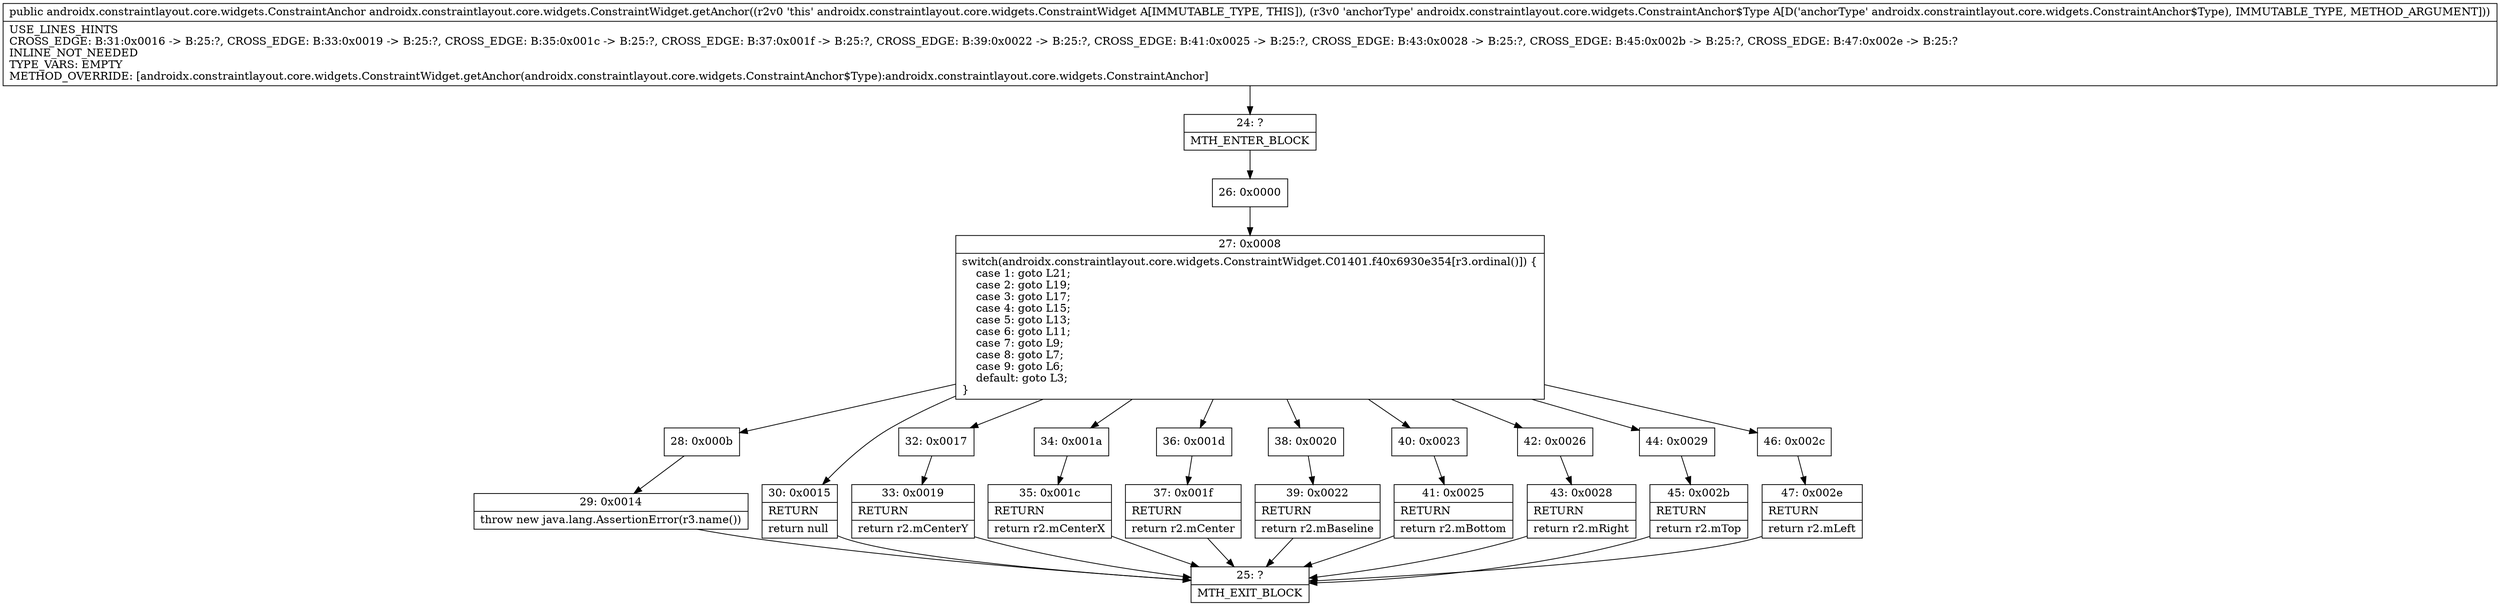 digraph "CFG forandroidx.constraintlayout.core.widgets.ConstraintWidget.getAnchor(Landroidx\/constraintlayout\/core\/widgets\/ConstraintAnchor$Type;)Landroidx\/constraintlayout\/core\/widgets\/ConstraintAnchor;" {
Node_24 [shape=record,label="{24\:\ ?|MTH_ENTER_BLOCK\l}"];
Node_26 [shape=record,label="{26\:\ 0x0000}"];
Node_27 [shape=record,label="{27\:\ 0x0008|switch(androidx.constraintlayout.core.widgets.ConstraintWidget.C01401.f40x6930e354[r3.ordinal()]) \{\l    case 1: goto L21;\l    case 2: goto L19;\l    case 3: goto L17;\l    case 4: goto L15;\l    case 5: goto L13;\l    case 6: goto L11;\l    case 7: goto L9;\l    case 8: goto L7;\l    case 9: goto L6;\l    default: goto L3;\l\}\l}"];
Node_28 [shape=record,label="{28\:\ 0x000b}"];
Node_29 [shape=record,label="{29\:\ 0x0014|throw new java.lang.AssertionError(r3.name())\l}"];
Node_25 [shape=record,label="{25\:\ ?|MTH_EXIT_BLOCK\l}"];
Node_30 [shape=record,label="{30\:\ 0x0015|RETURN\l|return null\l}"];
Node_32 [shape=record,label="{32\:\ 0x0017}"];
Node_33 [shape=record,label="{33\:\ 0x0019|RETURN\l|return r2.mCenterY\l}"];
Node_34 [shape=record,label="{34\:\ 0x001a}"];
Node_35 [shape=record,label="{35\:\ 0x001c|RETURN\l|return r2.mCenterX\l}"];
Node_36 [shape=record,label="{36\:\ 0x001d}"];
Node_37 [shape=record,label="{37\:\ 0x001f|RETURN\l|return r2.mCenter\l}"];
Node_38 [shape=record,label="{38\:\ 0x0020}"];
Node_39 [shape=record,label="{39\:\ 0x0022|RETURN\l|return r2.mBaseline\l}"];
Node_40 [shape=record,label="{40\:\ 0x0023}"];
Node_41 [shape=record,label="{41\:\ 0x0025|RETURN\l|return r2.mBottom\l}"];
Node_42 [shape=record,label="{42\:\ 0x0026}"];
Node_43 [shape=record,label="{43\:\ 0x0028|RETURN\l|return r2.mRight\l}"];
Node_44 [shape=record,label="{44\:\ 0x0029}"];
Node_45 [shape=record,label="{45\:\ 0x002b|RETURN\l|return r2.mTop\l}"];
Node_46 [shape=record,label="{46\:\ 0x002c}"];
Node_47 [shape=record,label="{47\:\ 0x002e|RETURN\l|return r2.mLeft\l}"];
MethodNode[shape=record,label="{public androidx.constraintlayout.core.widgets.ConstraintAnchor androidx.constraintlayout.core.widgets.ConstraintWidget.getAnchor((r2v0 'this' androidx.constraintlayout.core.widgets.ConstraintWidget A[IMMUTABLE_TYPE, THIS]), (r3v0 'anchorType' androidx.constraintlayout.core.widgets.ConstraintAnchor$Type A[D('anchorType' androidx.constraintlayout.core.widgets.ConstraintAnchor$Type), IMMUTABLE_TYPE, METHOD_ARGUMENT]))  | USE_LINES_HINTS\lCROSS_EDGE: B:31:0x0016 \-\> B:25:?, CROSS_EDGE: B:33:0x0019 \-\> B:25:?, CROSS_EDGE: B:35:0x001c \-\> B:25:?, CROSS_EDGE: B:37:0x001f \-\> B:25:?, CROSS_EDGE: B:39:0x0022 \-\> B:25:?, CROSS_EDGE: B:41:0x0025 \-\> B:25:?, CROSS_EDGE: B:43:0x0028 \-\> B:25:?, CROSS_EDGE: B:45:0x002b \-\> B:25:?, CROSS_EDGE: B:47:0x002e \-\> B:25:?\lINLINE_NOT_NEEDED\lTYPE_VARS: EMPTY\lMETHOD_OVERRIDE: [androidx.constraintlayout.core.widgets.ConstraintWidget.getAnchor(androidx.constraintlayout.core.widgets.ConstraintAnchor$Type):androidx.constraintlayout.core.widgets.ConstraintAnchor]\l}"];
MethodNode -> Node_24;Node_24 -> Node_26;
Node_26 -> Node_27;
Node_27 -> Node_28;
Node_27 -> Node_30;
Node_27 -> Node_32;
Node_27 -> Node_34;
Node_27 -> Node_36;
Node_27 -> Node_38;
Node_27 -> Node_40;
Node_27 -> Node_42;
Node_27 -> Node_44;
Node_27 -> Node_46;
Node_28 -> Node_29;
Node_29 -> Node_25;
Node_30 -> Node_25;
Node_32 -> Node_33;
Node_33 -> Node_25;
Node_34 -> Node_35;
Node_35 -> Node_25;
Node_36 -> Node_37;
Node_37 -> Node_25;
Node_38 -> Node_39;
Node_39 -> Node_25;
Node_40 -> Node_41;
Node_41 -> Node_25;
Node_42 -> Node_43;
Node_43 -> Node_25;
Node_44 -> Node_45;
Node_45 -> Node_25;
Node_46 -> Node_47;
Node_47 -> Node_25;
}

